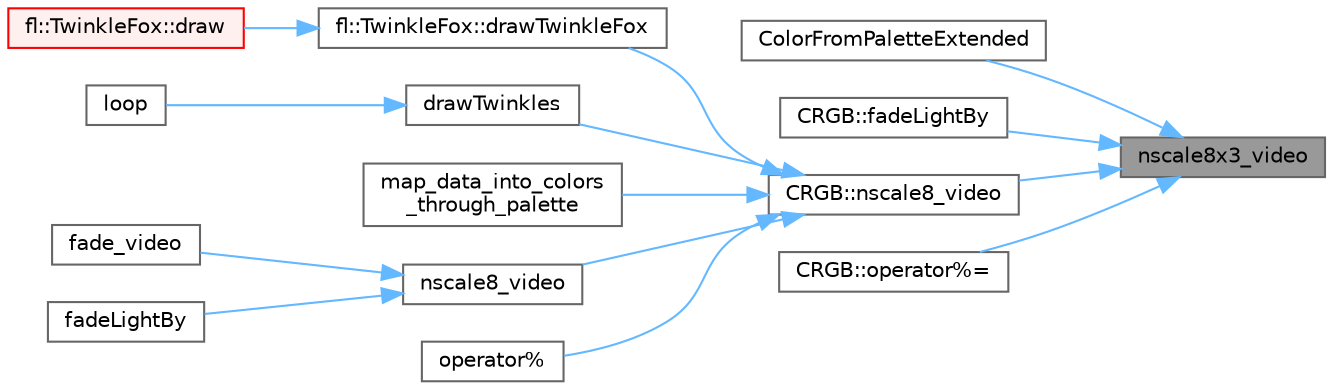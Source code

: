 digraph "nscale8x3_video"
{
 // LATEX_PDF_SIZE
  bgcolor="transparent";
  edge [fontname=Helvetica,fontsize=10,labelfontname=Helvetica,labelfontsize=10];
  node [fontname=Helvetica,fontsize=10,shape=box,height=0.2,width=0.4];
  rankdir="RL";
  Node1 [id="Node000001",label="nscale8x3_video",height=0.2,width=0.4,color="gray40", fillcolor="grey60", style="filled", fontcolor="black",tooltip="Scale three one-byte values by a fourth one, which is treated as the numerator of a fraction whose de..."];
  Node1 -> Node2 [id="edge1_Node000001_Node000002",dir="back",color="steelblue1",style="solid",tooltip=" "];
  Node2 [id="Node000002",label="ColorFromPaletteExtended",height=0.2,width=0.4,color="grey40", fillcolor="white", style="filled",URL="$d2/d73/group___palette_colors.html#ga59c2f3e8a12b9eef789c37ae4d5f0182",tooltip="Same as ColorFromPalette, but higher precision."];
  Node1 -> Node3 [id="edge2_Node000001_Node000003",dir="back",color="steelblue1",style="solid",tooltip=" "];
  Node3 [id="Node000003",label="CRGB::fadeLightBy",height=0.2,width=0.4,color="grey40", fillcolor="white", style="filled",URL="$db/d87/group___pixel_types.html#a3b098899b112c2c9a7ad7490992e0d84",tooltip="fadeLightBy is a synonym for nscale8_video(), as a fade instead of a scale"];
  Node1 -> Node4 [id="edge3_Node000001_Node000004",dir="back",color="steelblue1",style="solid",tooltip=" "];
  Node4 [id="Node000004",label="CRGB::nscale8_video",height=0.2,width=0.4,color="grey40", fillcolor="white", style="filled",URL="$db/d87/group___pixel_types.html#a0441d6094ab8f98d800ec789c36b4461",tooltip="Scale down a RGB to N/256ths of it's current brightness using \"video\" dimming rules."];
  Node4 -> Node5 [id="edge4_Node000004_Node000005",dir="back",color="steelblue1",style="solid",tooltip=" "];
  Node5 [id="Node000005",label="fl::TwinkleFox::drawTwinkleFox",height=0.2,width=0.4,color="grey40", fillcolor="white", style="filled",URL="$de/db5/classfl_1_1_twinkle_fox.html#a67375829d0da55e17d3f74ac9817914d",tooltip=" "];
  Node5 -> Node6 [id="edge5_Node000005_Node000006",dir="back",color="steelblue1",style="solid",tooltip=" "];
  Node6 [id="Node000006",label="fl::TwinkleFox::draw",height=0.2,width=0.4,color="red", fillcolor="#FFF0F0", style="filled",URL="$de/db5/classfl_1_1_twinkle_fox.html#ab5d3d43b11bed65afbd407071ee85eb8",tooltip=" "];
  Node4 -> Node8 [id="edge6_Node000004_Node000008",dir="back",color="steelblue1",style="solid",tooltip=" "];
  Node8 [id="Node000008",label="drawTwinkles",height=0.2,width=0.4,color="grey40", fillcolor="white", style="filled",URL="$d4/dd0/_twinkle_fox_8ino.html#a6d0a3407d4b43c23c7bdd4aac9fc76fd",tooltip=" "];
  Node8 -> Node9 [id="edge7_Node000008_Node000009",dir="back",color="steelblue1",style="solid",tooltip=" "];
  Node9 [id="Node000009",label="loop",height=0.2,width=0.4,color="grey40", fillcolor="white", style="filled",URL="$d4/dd0/_twinkle_fox_8ino.html#afe461d27b9c48d5921c00d521181f12f",tooltip=" "];
  Node4 -> Node10 [id="edge8_Node000004_Node000010",dir="back",color="steelblue1",style="solid",tooltip=" "];
  Node10 [id="Node000010",label="map_data_into_colors\l_through_palette",height=0.2,width=0.4,color="grey40", fillcolor="white", style="filled",URL="$d2/d73/group___palette_colors.html#gaf34a692bbec05b697dc9c06d8bb0f74f",tooltip="Maps an array of palette color indexes into an array of LED colors."];
  Node4 -> Node11 [id="edge9_Node000004_Node000011",dir="back",color="steelblue1",style="solid",tooltip=" "];
  Node11 [id="Node000011",label="nscale8_video",height=0.2,width=0.4,color="grey40", fillcolor="white", style="filled",URL="$d3/d1c/group___color_fades.html#ga956be37436f2b9c06c99d24263ef8e83",tooltip="Scale the brightness of an array of pixels all at once."];
  Node11 -> Node12 [id="edge10_Node000011_Node000012",dir="back",color="steelblue1",style="solid",tooltip=" "];
  Node12 [id="Node000012",label="fade_video",height=0.2,width=0.4,color="grey40", fillcolor="white", style="filled",URL="$d3/d1c/group___color_fades.html#gaff656b0046fac0d40b8eb02941ce1755",tooltip="Reduce the brightness of an array of pixels all at once."];
  Node11 -> Node13 [id="edge11_Node000011_Node000013",dir="back",color="steelblue1",style="solid",tooltip=" "];
  Node13 [id="Node000013",label="fadeLightBy",height=0.2,width=0.4,color="grey40", fillcolor="white", style="filled",URL="$d3/d1c/group___color_fades.html#gac1e25878d16efa6112d907738f525773",tooltip="Reduce the brightness of an array of pixels all at once."];
  Node4 -> Node14 [id="edge12_Node000004_Node000014",dir="back",color="steelblue1",style="solid",tooltip=" "];
  Node14 [id="Node000014",label="operator%",height=0.2,width=0.4,color="grey40", fillcolor="white", style="filled",URL="$db/d87/group___pixel_types.html#ga3dab64b7dfff8c31e3ec8c3c20eec465",tooltip="Scale using CRGB::nscale8_video()"];
  Node1 -> Node15 [id="edge13_Node000001_Node000015",dir="back",color="steelblue1",style="solid",tooltip=" "];
  Node15 [id="Node000015",label="CRGB::operator%=",height=0.2,width=0.4,color="grey40", fillcolor="white", style="filled",URL="$db/d87/group___pixel_types.html#ac7a79509725b4d54f710e757a15f2a97",tooltip="%= is a synonym for nscale8_video()."];
}
